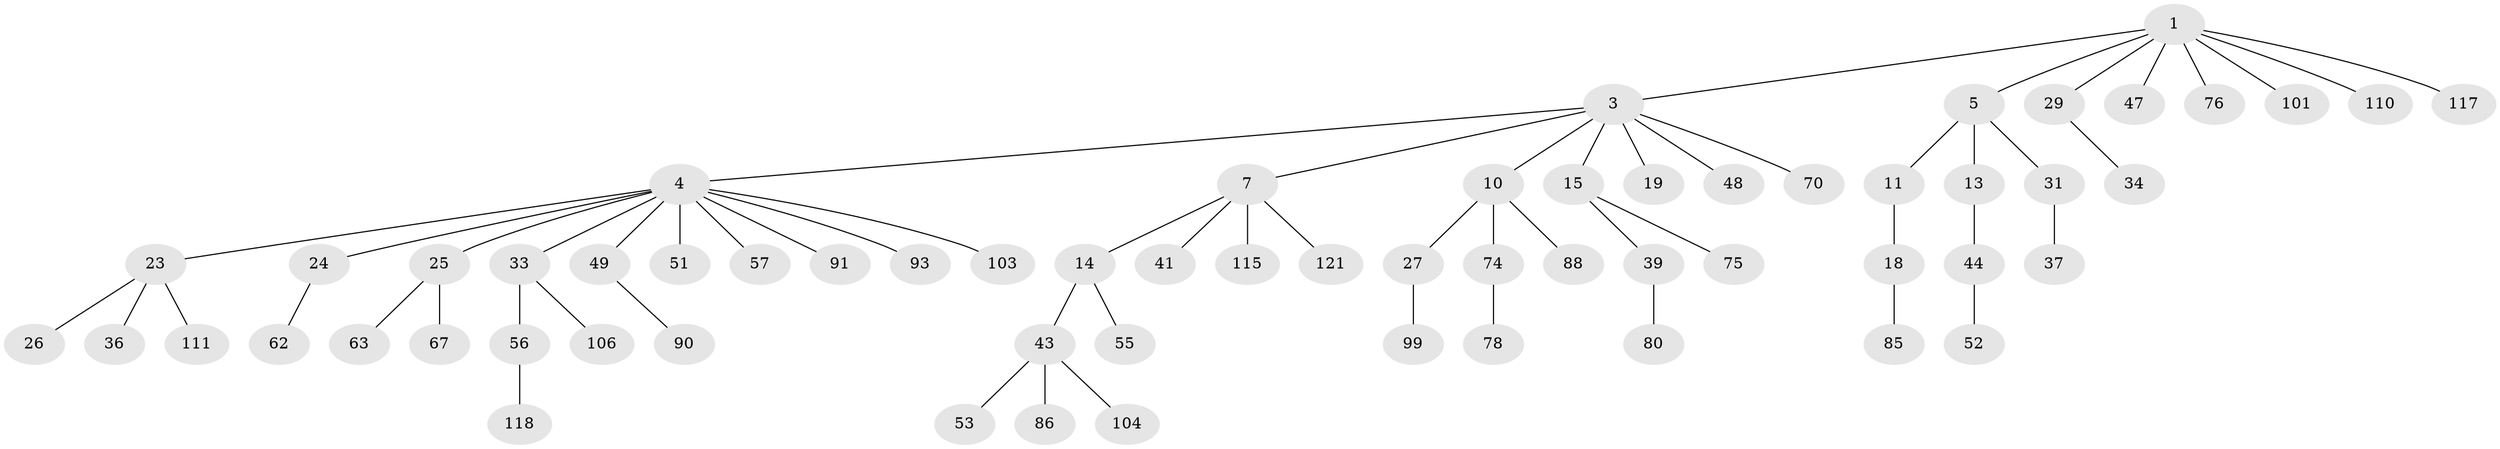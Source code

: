 // original degree distribution, {4: 0.104, 6: 0.016, 8: 0.008, 5: 0.016, 3: 0.12, 1: 0.504, 2: 0.232}
// Generated by graph-tools (version 1.1) at 2025/15/03/09/25 04:15:32]
// undirected, 62 vertices, 61 edges
graph export_dot {
graph [start="1"]
  node [color=gray90,style=filled];
  1 [super="+2"];
  3 [super="+12+61+6"];
  4 [super="+16+8"];
  5;
  7;
  10 [super="+22+46"];
  11 [super="+45"];
  13;
  14;
  15 [super="+20"];
  18 [super="+38"];
  19;
  23;
  24 [super="+73"];
  25 [super="+72"];
  26 [super="+81+112+83"];
  27 [super="+28"];
  29 [super="+96+30"];
  31 [super="+65"];
  33 [super="+35+50"];
  34;
  36 [super="+89"];
  37;
  39 [super="+60+119"];
  41 [super="+123"];
  43 [super="+79+58"];
  44 [super="+71"];
  47 [super="+59"];
  48;
  49;
  51;
  52;
  53 [super="+54"];
  55 [super="+102"];
  56;
  57;
  62;
  63;
  67 [super="+68"];
  70;
  74 [super="+77"];
  75;
  76;
  78 [super="+125+122"];
  80;
  85 [super="+113"];
  86;
  88 [super="+124"];
  90;
  91 [super="+107"];
  93;
  99;
  101;
  103;
  104;
  106;
  110;
  111;
  115;
  117;
  118;
  121;
  1 -- 5;
  1 -- 47;
  1 -- 110;
  1 -- 3;
  1 -- 101;
  1 -- 117;
  1 -- 76;
  1 -- 29;
  3 -- 4;
  3 -- 7;
  3 -- 10;
  3 -- 19;
  3 -- 48;
  3 -- 70;
  3 -- 15;
  4 -- 93;
  4 -- 103;
  4 -- 24;
  4 -- 25;
  4 -- 91;
  4 -- 57;
  4 -- 33;
  4 -- 49;
  4 -- 51;
  4 -- 23;
  5 -- 11;
  5 -- 13;
  5 -- 31;
  7 -- 14;
  7 -- 41;
  7 -- 115;
  7 -- 121;
  10 -- 27;
  10 -- 88;
  10 -- 74;
  11 -- 18;
  13 -- 44;
  14 -- 43;
  14 -- 55;
  15 -- 39;
  15 -- 75;
  18 -- 85;
  23 -- 26;
  23 -- 36;
  23 -- 111;
  24 -- 62;
  25 -- 63;
  25 -- 67;
  27 -- 99;
  29 -- 34;
  31 -- 37;
  33 -- 56;
  33 -- 106;
  39 -- 80;
  43 -- 53;
  43 -- 104;
  43 -- 86;
  44 -- 52;
  49 -- 90;
  56 -- 118;
  74 -- 78;
}

